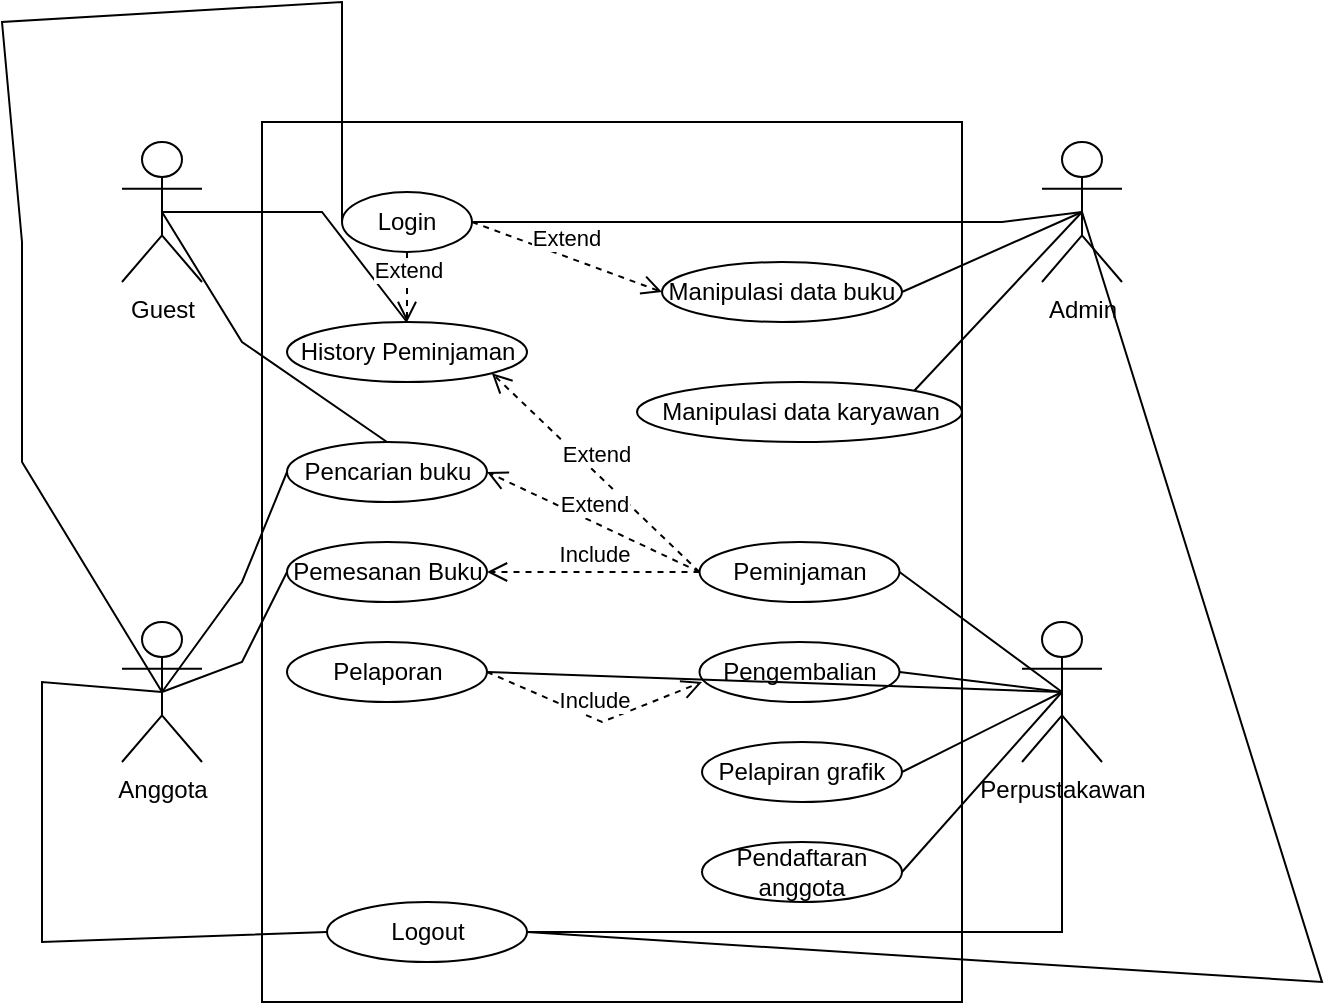 <mxfile version="24.7.17">
  <diagram name="Page-1" id="LCup9DaKh3PWHlHVmW9g">
    <mxGraphModel dx="1134" dy="770" grid="1" gridSize="10" guides="1" tooltips="1" connect="1" arrows="1" fold="1" page="1" pageScale="1" pageWidth="850" pageHeight="1100" math="0" shadow="0">
      <root>
        <mxCell id="0" />
        <mxCell id="1" parent="0" />
        <mxCell id="_sGQ6MRhefH2sYLgST7J-1" value="Guest" style="shape=umlActor;verticalLabelPosition=bottom;verticalAlign=top;html=1;" vertex="1" parent="1">
          <mxGeometry x="180" y="170" width="40" height="70" as="geometry" />
        </mxCell>
        <mxCell id="_sGQ6MRhefH2sYLgST7J-2" value="&lt;div&gt;&lt;br&gt;&lt;/div&gt;" style="html=1;whiteSpace=wrap;" vertex="1" parent="1">
          <mxGeometry x="250" y="160" width="350" height="440" as="geometry" />
        </mxCell>
        <mxCell id="_sGQ6MRhefH2sYLgST7J-3" value="Login" style="ellipse;whiteSpace=wrap;html=1;" vertex="1" parent="1">
          <mxGeometry x="290" y="195" width="65" height="30" as="geometry" />
        </mxCell>
        <mxCell id="_sGQ6MRhefH2sYLgST7J-4" value="Manipulasi data buku" style="ellipse;whiteSpace=wrap;html=1;" vertex="1" parent="1">
          <mxGeometry x="450" y="230" width="120" height="30" as="geometry" />
        </mxCell>
        <mxCell id="_sGQ6MRhefH2sYLgST7J-5" value="History Peminjaman" style="ellipse;whiteSpace=wrap;html=1;" vertex="1" parent="1">
          <mxGeometry x="262.5" y="260" width="120" height="30" as="geometry" />
        </mxCell>
        <mxCell id="_sGQ6MRhefH2sYLgST7J-6" value="Manipulasi data karyawan" style="ellipse;whiteSpace=wrap;html=1;" vertex="1" parent="1">
          <mxGeometry x="437.5" y="290" width="162.5" height="30" as="geometry" />
        </mxCell>
        <mxCell id="_sGQ6MRhefH2sYLgST7J-7" value="Pencarian buku" style="ellipse;whiteSpace=wrap;html=1;" vertex="1" parent="1">
          <mxGeometry x="262.5" y="320" width="100" height="30" as="geometry" />
        </mxCell>
        <mxCell id="_sGQ6MRhefH2sYLgST7J-8" value="Pemesanan Buku" style="ellipse;whiteSpace=wrap;html=1;" vertex="1" parent="1">
          <mxGeometry x="262.5" y="370" width="100" height="30" as="geometry" />
        </mxCell>
        <mxCell id="_sGQ6MRhefH2sYLgST7J-9" value="Pelaporan" style="ellipse;whiteSpace=wrap;html=1;" vertex="1" parent="1">
          <mxGeometry x="262.5" y="420" width="100" height="30" as="geometry" />
        </mxCell>
        <mxCell id="_sGQ6MRhefH2sYLgST7J-10" style="edgeStyle=orthogonalEdgeStyle;rounded=0;orthogonalLoop=1;jettySize=auto;html=1;exitX=0.5;exitY=1;exitDx=0;exitDy=0;" edge="1" parent="1" source="_sGQ6MRhefH2sYLgST7J-7" target="_sGQ6MRhefH2sYLgST7J-7">
          <mxGeometry relative="1" as="geometry" />
        </mxCell>
        <mxCell id="_sGQ6MRhefH2sYLgST7J-11" value="Peminjaman" style="ellipse;whiteSpace=wrap;html=1;" vertex="1" parent="1">
          <mxGeometry x="468.75" y="370" width="100" height="30" as="geometry" />
        </mxCell>
        <mxCell id="_sGQ6MRhefH2sYLgST7J-12" value="Pengembalian" style="ellipse;whiteSpace=wrap;html=1;" vertex="1" parent="1">
          <mxGeometry x="468.75" y="420" width="100" height="30" as="geometry" />
        </mxCell>
        <mxCell id="_sGQ6MRhefH2sYLgST7J-13" value="Pelapiran grafik" style="ellipse;whiteSpace=wrap;html=1;" vertex="1" parent="1">
          <mxGeometry x="470" y="470" width="100" height="30" as="geometry" />
        </mxCell>
        <mxCell id="_sGQ6MRhefH2sYLgST7J-14" value="Pendaftaran anggota" style="ellipse;whiteSpace=wrap;html=1;" vertex="1" parent="1">
          <mxGeometry x="470" y="520" width="100" height="30" as="geometry" />
        </mxCell>
        <mxCell id="_sGQ6MRhefH2sYLgST7J-15" value="Logout" style="ellipse;whiteSpace=wrap;html=1;" vertex="1" parent="1">
          <mxGeometry x="282.5" y="550" width="100" height="30" as="geometry" />
        </mxCell>
        <mxCell id="_sGQ6MRhefH2sYLgST7J-18" value="Anggota" style="shape=umlActor;verticalLabelPosition=bottom;verticalAlign=top;html=1;" vertex="1" parent="1">
          <mxGeometry x="180" y="410" width="40" height="70" as="geometry" />
        </mxCell>
        <mxCell id="_sGQ6MRhefH2sYLgST7J-19" value="Admin" style="shape=umlActor;verticalLabelPosition=bottom;verticalAlign=top;html=1;" vertex="1" parent="1">
          <mxGeometry x="640" y="170" width="40" height="70" as="geometry" />
        </mxCell>
        <mxCell id="_sGQ6MRhefH2sYLgST7J-20" value="Perpustakawan" style="shape=umlActor;verticalLabelPosition=bottom;verticalAlign=top;html=1;" vertex="1" parent="1">
          <mxGeometry x="630" y="410" width="40" height="70" as="geometry" />
        </mxCell>
        <mxCell id="_sGQ6MRhefH2sYLgST7J-22" value="" style="endArrow=none;html=1;rounded=0;entryX=0.5;entryY=0;entryDx=0;entryDy=0;exitX=0.5;exitY=0.5;exitDx=0;exitDy=0;exitPerimeter=0;" edge="1" parent="1" source="_sGQ6MRhefH2sYLgST7J-1" target="_sGQ6MRhefH2sYLgST7J-5">
          <mxGeometry width="50" height="50" relative="1" as="geometry">
            <mxPoint x="220" y="205" as="sourcePoint" />
            <mxPoint x="430" y="320" as="targetPoint" />
            <Array as="points">
              <mxPoint x="280" y="205" />
            </Array>
          </mxGeometry>
        </mxCell>
        <mxCell id="_sGQ6MRhefH2sYLgST7J-23" value="" style="endArrow=none;html=1;rounded=0;entryX=0.5;entryY=0;entryDx=0;entryDy=0;exitX=0.5;exitY=0.5;exitDx=0;exitDy=0;exitPerimeter=0;" edge="1" parent="1" source="_sGQ6MRhefH2sYLgST7J-1" target="_sGQ6MRhefH2sYLgST7J-7">
          <mxGeometry width="50" height="50" relative="1" as="geometry">
            <mxPoint x="220" y="210" as="sourcePoint" />
            <mxPoint x="333" y="270" as="targetPoint" />
            <Array as="points">
              <mxPoint x="240" y="270" />
            </Array>
          </mxGeometry>
        </mxCell>
        <mxCell id="_sGQ6MRhefH2sYLgST7J-25" value="" style="endArrow=none;html=1;rounded=0;exitX=0.5;exitY=0.5;exitDx=0;exitDy=0;exitPerimeter=0;entryX=0;entryY=0.5;entryDx=0;entryDy=0;" edge="1" parent="1" source="_sGQ6MRhefH2sYLgST7J-18" target="_sGQ6MRhefH2sYLgST7J-7">
          <mxGeometry width="50" height="50" relative="1" as="geometry">
            <mxPoint x="380" y="370" as="sourcePoint" />
            <mxPoint x="430" y="320" as="targetPoint" />
            <Array as="points">
              <mxPoint x="240" y="390" />
            </Array>
          </mxGeometry>
        </mxCell>
        <mxCell id="_sGQ6MRhefH2sYLgST7J-26" value="" style="endArrow=none;html=1;rounded=0;exitX=0.5;exitY=0.5;exitDx=0;exitDy=0;exitPerimeter=0;entryX=0;entryY=0.5;entryDx=0;entryDy=0;" edge="1" parent="1" source="_sGQ6MRhefH2sYLgST7J-18" target="_sGQ6MRhefH2sYLgST7J-8">
          <mxGeometry width="50" height="50" relative="1" as="geometry">
            <mxPoint x="210" y="455" as="sourcePoint" />
            <mxPoint x="273" y="345" as="targetPoint" />
            <Array as="points">
              <mxPoint x="240" y="430" />
            </Array>
          </mxGeometry>
        </mxCell>
        <mxCell id="_sGQ6MRhefH2sYLgST7J-27" value="" style="endArrow=none;html=1;rounded=0;exitX=0.5;exitY=0.5;exitDx=0;exitDy=0;exitPerimeter=0;entryX=0;entryY=0.5;entryDx=0;entryDy=0;" edge="1" parent="1" source="_sGQ6MRhefH2sYLgST7J-18" target="_sGQ6MRhefH2sYLgST7J-3">
          <mxGeometry width="50" height="50" relative="1" as="geometry">
            <mxPoint x="210" y="455" as="sourcePoint" />
            <mxPoint x="273" y="345" as="targetPoint" />
            <Array as="points">
              <mxPoint x="130" y="330" />
              <mxPoint x="130" y="220" />
              <mxPoint x="120" y="110" />
              <mxPoint x="290" y="100" />
            </Array>
          </mxGeometry>
        </mxCell>
        <mxCell id="_sGQ6MRhefH2sYLgST7J-29" value="" style="endArrow=none;html=1;rounded=0;exitX=0.5;exitY=0.5;exitDx=0;exitDy=0;exitPerimeter=0;entryX=0;entryY=0.5;entryDx=0;entryDy=0;" edge="1" parent="1" source="_sGQ6MRhefH2sYLgST7J-18" target="_sGQ6MRhefH2sYLgST7J-15">
          <mxGeometry width="50" height="50" relative="1" as="geometry">
            <mxPoint x="380" y="370" as="sourcePoint" />
            <mxPoint x="430" y="320" as="targetPoint" />
            <Array as="points">
              <mxPoint x="140" y="440" />
              <mxPoint x="140" y="570" />
            </Array>
          </mxGeometry>
        </mxCell>
        <mxCell id="_sGQ6MRhefH2sYLgST7J-30" value="" style="endArrow=none;html=1;rounded=0;entryX=0.5;entryY=0.5;entryDx=0;entryDy=0;entryPerimeter=0;exitX=1;exitY=0.5;exitDx=0;exitDy=0;" edge="1" parent="1" source="_sGQ6MRhefH2sYLgST7J-3" target="_sGQ6MRhefH2sYLgST7J-19">
          <mxGeometry width="50" height="50" relative="1" as="geometry">
            <mxPoint x="660" y="320" as="sourcePoint" />
            <mxPoint x="710" y="270" as="targetPoint" />
            <Array as="points">
              <mxPoint x="620" y="210" />
            </Array>
          </mxGeometry>
        </mxCell>
        <mxCell id="_sGQ6MRhefH2sYLgST7J-31" value="" style="endArrow=none;html=1;rounded=0;entryX=1;entryY=0.5;entryDx=0;entryDy=0;exitX=0.5;exitY=0.5;exitDx=0;exitDy=0;exitPerimeter=0;" edge="1" parent="1" source="_sGQ6MRhefH2sYLgST7J-19" target="_sGQ6MRhefH2sYLgST7J-4">
          <mxGeometry width="50" height="50" relative="1" as="geometry">
            <mxPoint x="380" y="370" as="sourcePoint" />
            <mxPoint x="430" y="320" as="targetPoint" />
          </mxGeometry>
        </mxCell>
        <mxCell id="_sGQ6MRhefH2sYLgST7J-32" value="" style="endArrow=none;html=1;rounded=0;entryX=1;entryY=0;entryDx=0;entryDy=0;exitX=0.5;exitY=0.5;exitDx=0;exitDy=0;exitPerimeter=0;" edge="1" parent="1" source="_sGQ6MRhefH2sYLgST7J-19" target="_sGQ6MRhefH2sYLgST7J-6">
          <mxGeometry width="50" height="50" relative="1" as="geometry">
            <mxPoint x="380" y="370" as="sourcePoint" />
            <mxPoint x="430" y="320" as="targetPoint" />
          </mxGeometry>
        </mxCell>
        <mxCell id="_sGQ6MRhefH2sYLgST7J-33" value="" style="endArrow=none;html=1;rounded=0;entryX=0.5;entryY=0.5;entryDx=0;entryDy=0;entryPerimeter=0;exitX=1;exitY=0.5;exitDx=0;exitDy=0;" edge="1" parent="1" source="_sGQ6MRhefH2sYLgST7J-15" target="_sGQ6MRhefH2sYLgST7J-19">
          <mxGeometry width="50" height="50" relative="1" as="geometry">
            <mxPoint x="660" y="350" as="sourcePoint" />
            <mxPoint x="710" y="300" as="targetPoint" />
            <Array as="points">
              <mxPoint x="780" y="590" />
            </Array>
          </mxGeometry>
        </mxCell>
        <mxCell id="_sGQ6MRhefH2sYLgST7J-34" value="" style="endArrow=none;html=1;rounded=0;exitX=1;exitY=0.5;exitDx=0;exitDy=0;entryX=0.5;entryY=0.5;entryDx=0;entryDy=0;entryPerimeter=0;" edge="1" parent="1" source="_sGQ6MRhefH2sYLgST7J-11" target="_sGQ6MRhefH2sYLgST7J-20">
          <mxGeometry width="50" height="50" relative="1" as="geometry">
            <mxPoint x="730" y="340" as="sourcePoint" />
            <mxPoint x="780" y="290" as="targetPoint" />
          </mxGeometry>
        </mxCell>
        <mxCell id="_sGQ6MRhefH2sYLgST7J-35" value="" style="endArrow=none;html=1;rounded=0;entryX=1;entryY=0.5;entryDx=0;entryDy=0;exitX=0.5;exitY=0.5;exitDx=0;exitDy=0;exitPerimeter=0;" edge="1" parent="1" source="_sGQ6MRhefH2sYLgST7J-20" target="_sGQ6MRhefH2sYLgST7J-12">
          <mxGeometry width="50" height="50" relative="1" as="geometry">
            <mxPoint x="380" y="410" as="sourcePoint" />
            <mxPoint x="430" y="360" as="targetPoint" />
          </mxGeometry>
        </mxCell>
        <mxCell id="_sGQ6MRhefH2sYLgST7J-36" value="" style="endArrow=none;html=1;rounded=0;entryX=1;entryY=0.5;entryDx=0;entryDy=0;exitX=0.5;exitY=0.5;exitDx=0;exitDy=0;exitPerimeter=0;" edge="1" parent="1" source="_sGQ6MRhefH2sYLgST7J-20" target="_sGQ6MRhefH2sYLgST7J-13">
          <mxGeometry width="50" height="50" relative="1" as="geometry">
            <mxPoint x="380" y="410" as="sourcePoint" />
            <mxPoint x="430" y="360" as="targetPoint" />
          </mxGeometry>
        </mxCell>
        <mxCell id="_sGQ6MRhefH2sYLgST7J-37" value="" style="endArrow=none;html=1;rounded=0;entryX=1;entryY=0.5;entryDx=0;entryDy=0;exitX=0.5;exitY=0.5;exitDx=0;exitDy=0;exitPerimeter=0;" edge="1" parent="1" source="_sGQ6MRhefH2sYLgST7J-20" target="_sGQ6MRhefH2sYLgST7J-14">
          <mxGeometry width="50" height="50" relative="1" as="geometry">
            <mxPoint x="380" y="410" as="sourcePoint" />
            <mxPoint x="430" y="360" as="targetPoint" />
          </mxGeometry>
        </mxCell>
        <mxCell id="_sGQ6MRhefH2sYLgST7J-39" value="Extend" style="html=1;verticalAlign=bottom;endArrow=open;dashed=1;endSize=8;curved=0;rounded=0;exitX=0.5;exitY=1;exitDx=0;exitDy=0;entryX=0.5;entryY=0;entryDx=0;entryDy=0;" edge="1" parent="1" source="_sGQ6MRhefH2sYLgST7J-3" target="_sGQ6MRhefH2sYLgST7J-5">
          <mxGeometry relative="1" as="geometry">
            <mxPoint x="450" y="390" as="sourcePoint" />
            <mxPoint x="370" y="390" as="targetPoint" />
          </mxGeometry>
        </mxCell>
        <mxCell id="_sGQ6MRhefH2sYLgST7J-41" value="Extend" style="html=1;verticalAlign=bottom;endArrow=open;dashed=1;endSize=8;curved=0;rounded=0;exitX=1;exitY=0.5;exitDx=0;exitDy=0;entryX=0;entryY=0.5;entryDx=0;entryDy=0;" edge="1" parent="1" source="_sGQ6MRhefH2sYLgST7J-3" target="_sGQ6MRhefH2sYLgST7J-4">
          <mxGeometry relative="1" as="geometry">
            <mxPoint x="450" y="390" as="sourcePoint" />
            <mxPoint x="370" y="390" as="targetPoint" />
          </mxGeometry>
        </mxCell>
        <mxCell id="_sGQ6MRhefH2sYLgST7J-42" value="Extend" style="html=1;verticalAlign=bottom;endArrow=open;dashed=1;endSize=8;curved=0;rounded=0;exitX=0;exitY=0.5;exitDx=0;exitDy=0;entryX=1;entryY=1;entryDx=0;entryDy=0;" edge="1" parent="1" source="_sGQ6MRhefH2sYLgST7J-11" target="_sGQ6MRhefH2sYLgST7J-5">
          <mxGeometry relative="1" as="geometry">
            <mxPoint x="365" y="220" as="sourcePoint" />
            <mxPoint x="460" y="255" as="targetPoint" />
          </mxGeometry>
        </mxCell>
        <mxCell id="_sGQ6MRhefH2sYLgST7J-43" value="Extend" style="html=1;verticalAlign=bottom;endArrow=open;dashed=1;endSize=8;curved=0;rounded=0;exitX=0;exitY=0.5;exitDx=0;exitDy=0;entryX=1;entryY=0.5;entryDx=0;entryDy=0;" edge="1" parent="1" source="_sGQ6MRhefH2sYLgST7J-11" target="_sGQ6MRhefH2sYLgST7J-7">
          <mxGeometry relative="1" as="geometry">
            <mxPoint x="479" y="395" as="sourcePoint" />
            <mxPoint x="375" y="296" as="targetPoint" />
          </mxGeometry>
        </mxCell>
        <mxCell id="_sGQ6MRhefH2sYLgST7J-44" value="Include" style="html=1;verticalAlign=bottom;endArrow=open;dashed=1;endSize=8;curved=0;rounded=0;exitX=0;exitY=0.5;exitDx=0;exitDy=0;entryX=1;entryY=0.5;entryDx=0;entryDy=0;" edge="1" parent="1" source="_sGQ6MRhefH2sYLgST7J-11" target="_sGQ6MRhefH2sYLgST7J-8">
          <mxGeometry relative="1" as="geometry">
            <mxPoint x="479" y="395" as="sourcePoint" />
            <mxPoint x="373" y="345" as="targetPoint" />
          </mxGeometry>
        </mxCell>
        <mxCell id="_sGQ6MRhefH2sYLgST7J-46" value="" style="endArrow=none;html=1;rounded=0;exitX=1;exitY=0.5;exitDx=0;exitDy=0;entryX=0.5;entryY=0.5;entryDx=0;entryDy=0;entryPerimeter=0;" edge="1" parent="1" source="_sGQ6MRhefH2sYLgST7J-9" target="_sGQ6MRhefH2sYLgST7J-20">
          <mxGeometry width="50" height="50" relative="1" as="geometry">
            <mxPoint x="380" y="410" as="sourcePoint" />
            <mxPoint x="650" y="450" as="targetPoint" />
          </mxGeometry>
        </mxCell>
        <mxCell id="_sGQ6MRhefH2sYLgST7J-47" value="Include" style="html=1;verticalAlign=bottom;endArrow=open;dashed=1;endSize=8;curved=0;rounded=0;exitX=1;exitY=0.5;exitDx=0;exitDy=0;" edge="1" parent="1" source="_sGQ6MRhefH2sYLgST7J-9">
          <mxGeometry relative="1" as="geometry">
            <mxPoint x="479" y="395" as="sourcePoint" />
            <mxPoint x="470" y="440" as="targetPoint" />
            <Array as="points">
              <mxPoint x="420" y="460" />
            </Array>
          </mxGeometry>
        </mxCell>
        <mxCell id="_sGQ6MRhefH2sYLgST7J-48" value="" style="endArrow=none;html=1;rounded=0;entryX=0.5;entryY=0.5;entryDx=0;entryDy=0;entryPerimeter=0;exitX=1;exitY=0.5;exitDx=0;exitDy=0;" edge="1" parent="1" source="_sGQ6MRhefH2sYLgST7J-15" target="_sGQ6MRhefH2sYLgST7J-20">
          <mxGeometry width="50" height="50" relative="1" as="geometry">
            <mxPoint x="380" y="410" as="sourcePoint" />
            <mxPoint x="430" y="360" as="targetPoint" />
            <Array as="points">
              <mxPoint x="650" y="565" />
            </Array>
          </mxGeometry>
        </mxCell>
      </root>
    </mxGraphModel>
  </diagram>
</mxfile>
